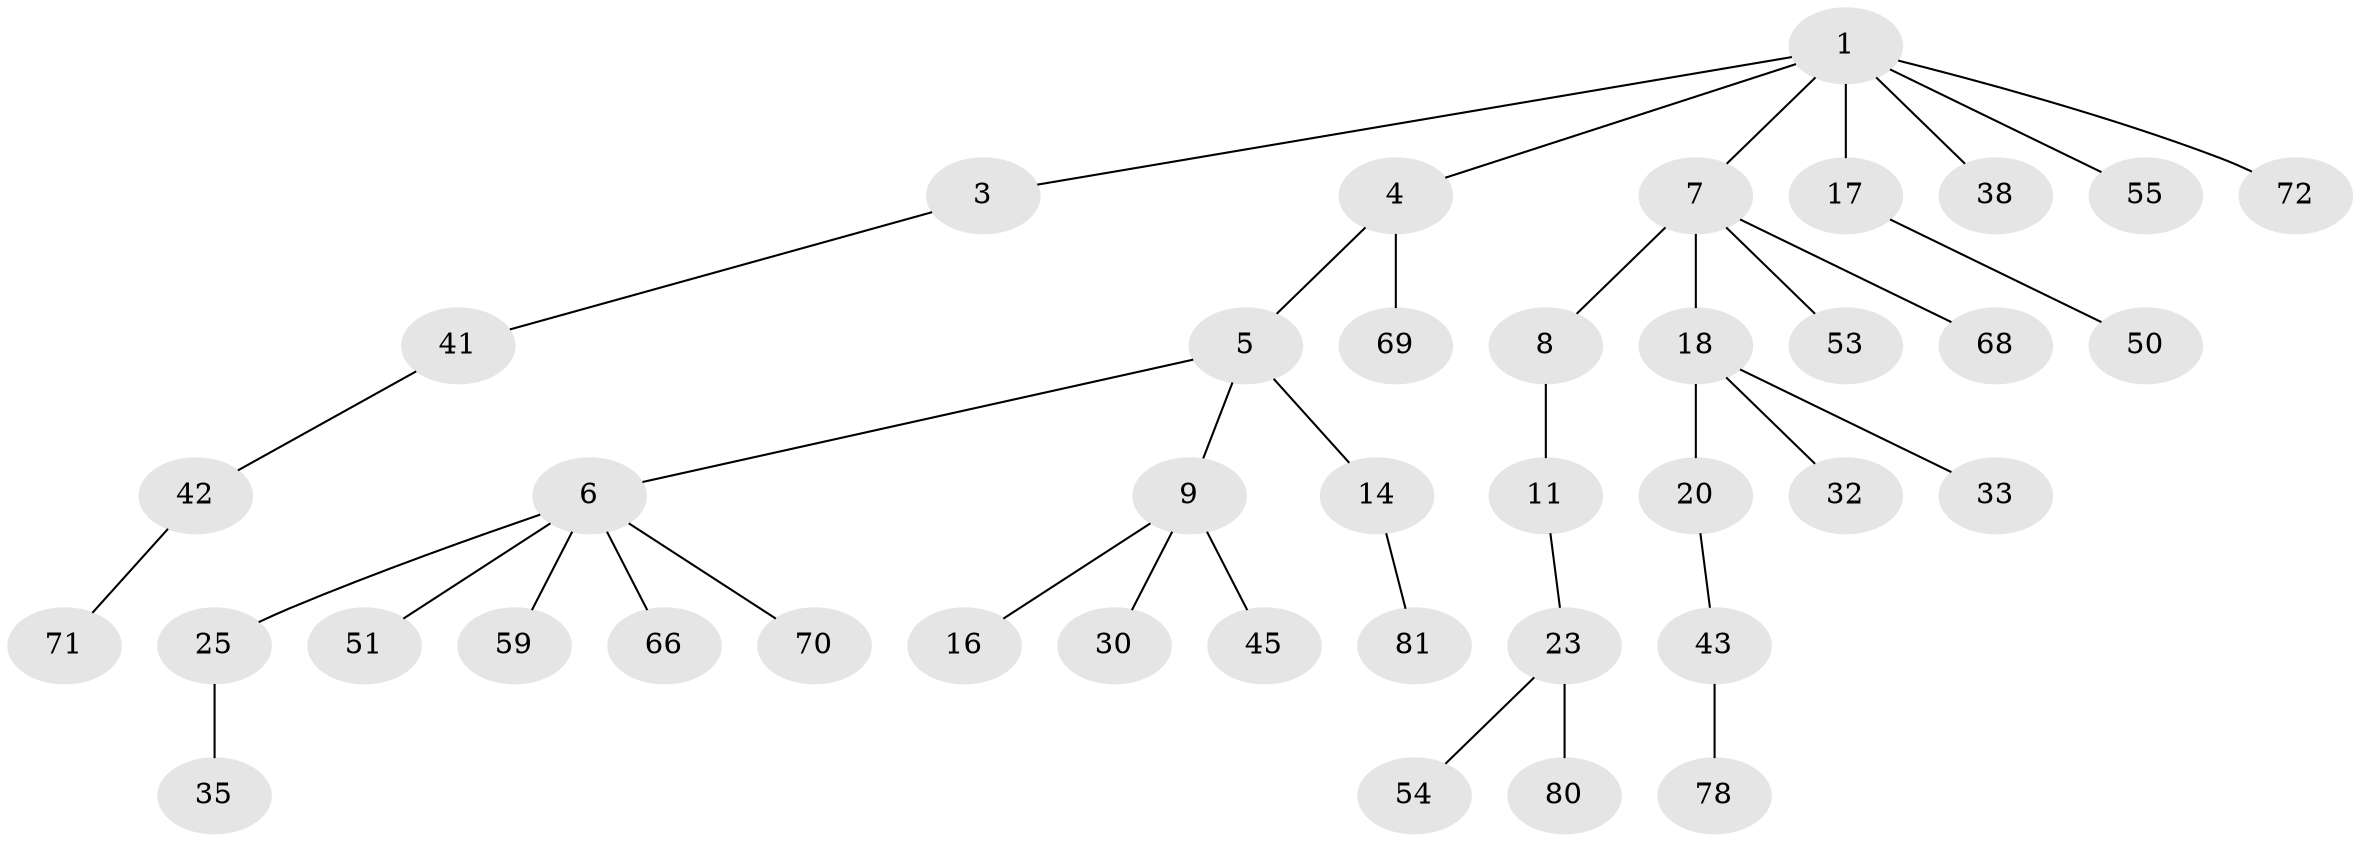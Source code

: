 // original degree distribution, {3: 0.1111111111111111, 4: 0.07407407407407407, 5: 0.024691358024691357, 7: 0.024691358024691357, 2: 0.2839506172839506, 1: 0.48148148148148145}
// Generated by graph-tools (version 1.1) at 2025/15/03/09/25 04:15:25]
// undirected, 40 vertices, 39 edges
graph export_dot {
graph [start="1"]
  node [color=gray90,style=filled];
  1 [super="+2+10"];
  3 [super="+28+21"];
  4 [super="+57+24"];
  5 [super="+34"];
  6 [super="+29+15"];
  7 [super="+13+61"];
  8;
  9;
  11;
  14 [super="+79"];
  16 [super="+64"];
  17 [super="+46+26"];
  18 [super="+19"];
  20 [super="+31"];
  23 [super="+65+44"];
  25 [super="+27+77"];
  30;
  32 [super="+74"];
  33;
  35;
  38;
  41;
  42;
  43 [super="+52+75+76"];
  45 [super="+48+67"];
  50;
  51;
  53;
  54;
  55 [super="+58"];
  59 [super="+62"];
  66;
  68;
  69;
  70 [super="+73"];
  71;
  72;
  78;
  80;
  81;
  1 -- 3;
  1 -- 4;
  1 -- 7;
  1 -- 17;
  1 -- 38;
  1 -- 55;
  1 -- 72;
  3 -- 41;
  4 -- 5;
  4 -- 69;
  5 -- 6;
  5 -- 9;
  5 -- 14;
  6 -- 25;
  6 -- 59;
  6 -- 66;
  6 -- 51;
  6 -- 70;
  7 -- 8;
  7 -- 18;
  7 -- 53;
  7 -- 68;
  8 -- 11;
  9 -- 16;
  9 -- 30;
  9 -- 45;
  11 -- 23;
  14 -- 81;
  17 -- 50;
  18 -- 32;
  18 -- 33;
  18 -- 20;
  20 -- 43;
  23 -- 54;
  23 -- 80;
  25 -- 35;
  41 -- 42;
  42 -- 71;
  43 -- 78;
}
